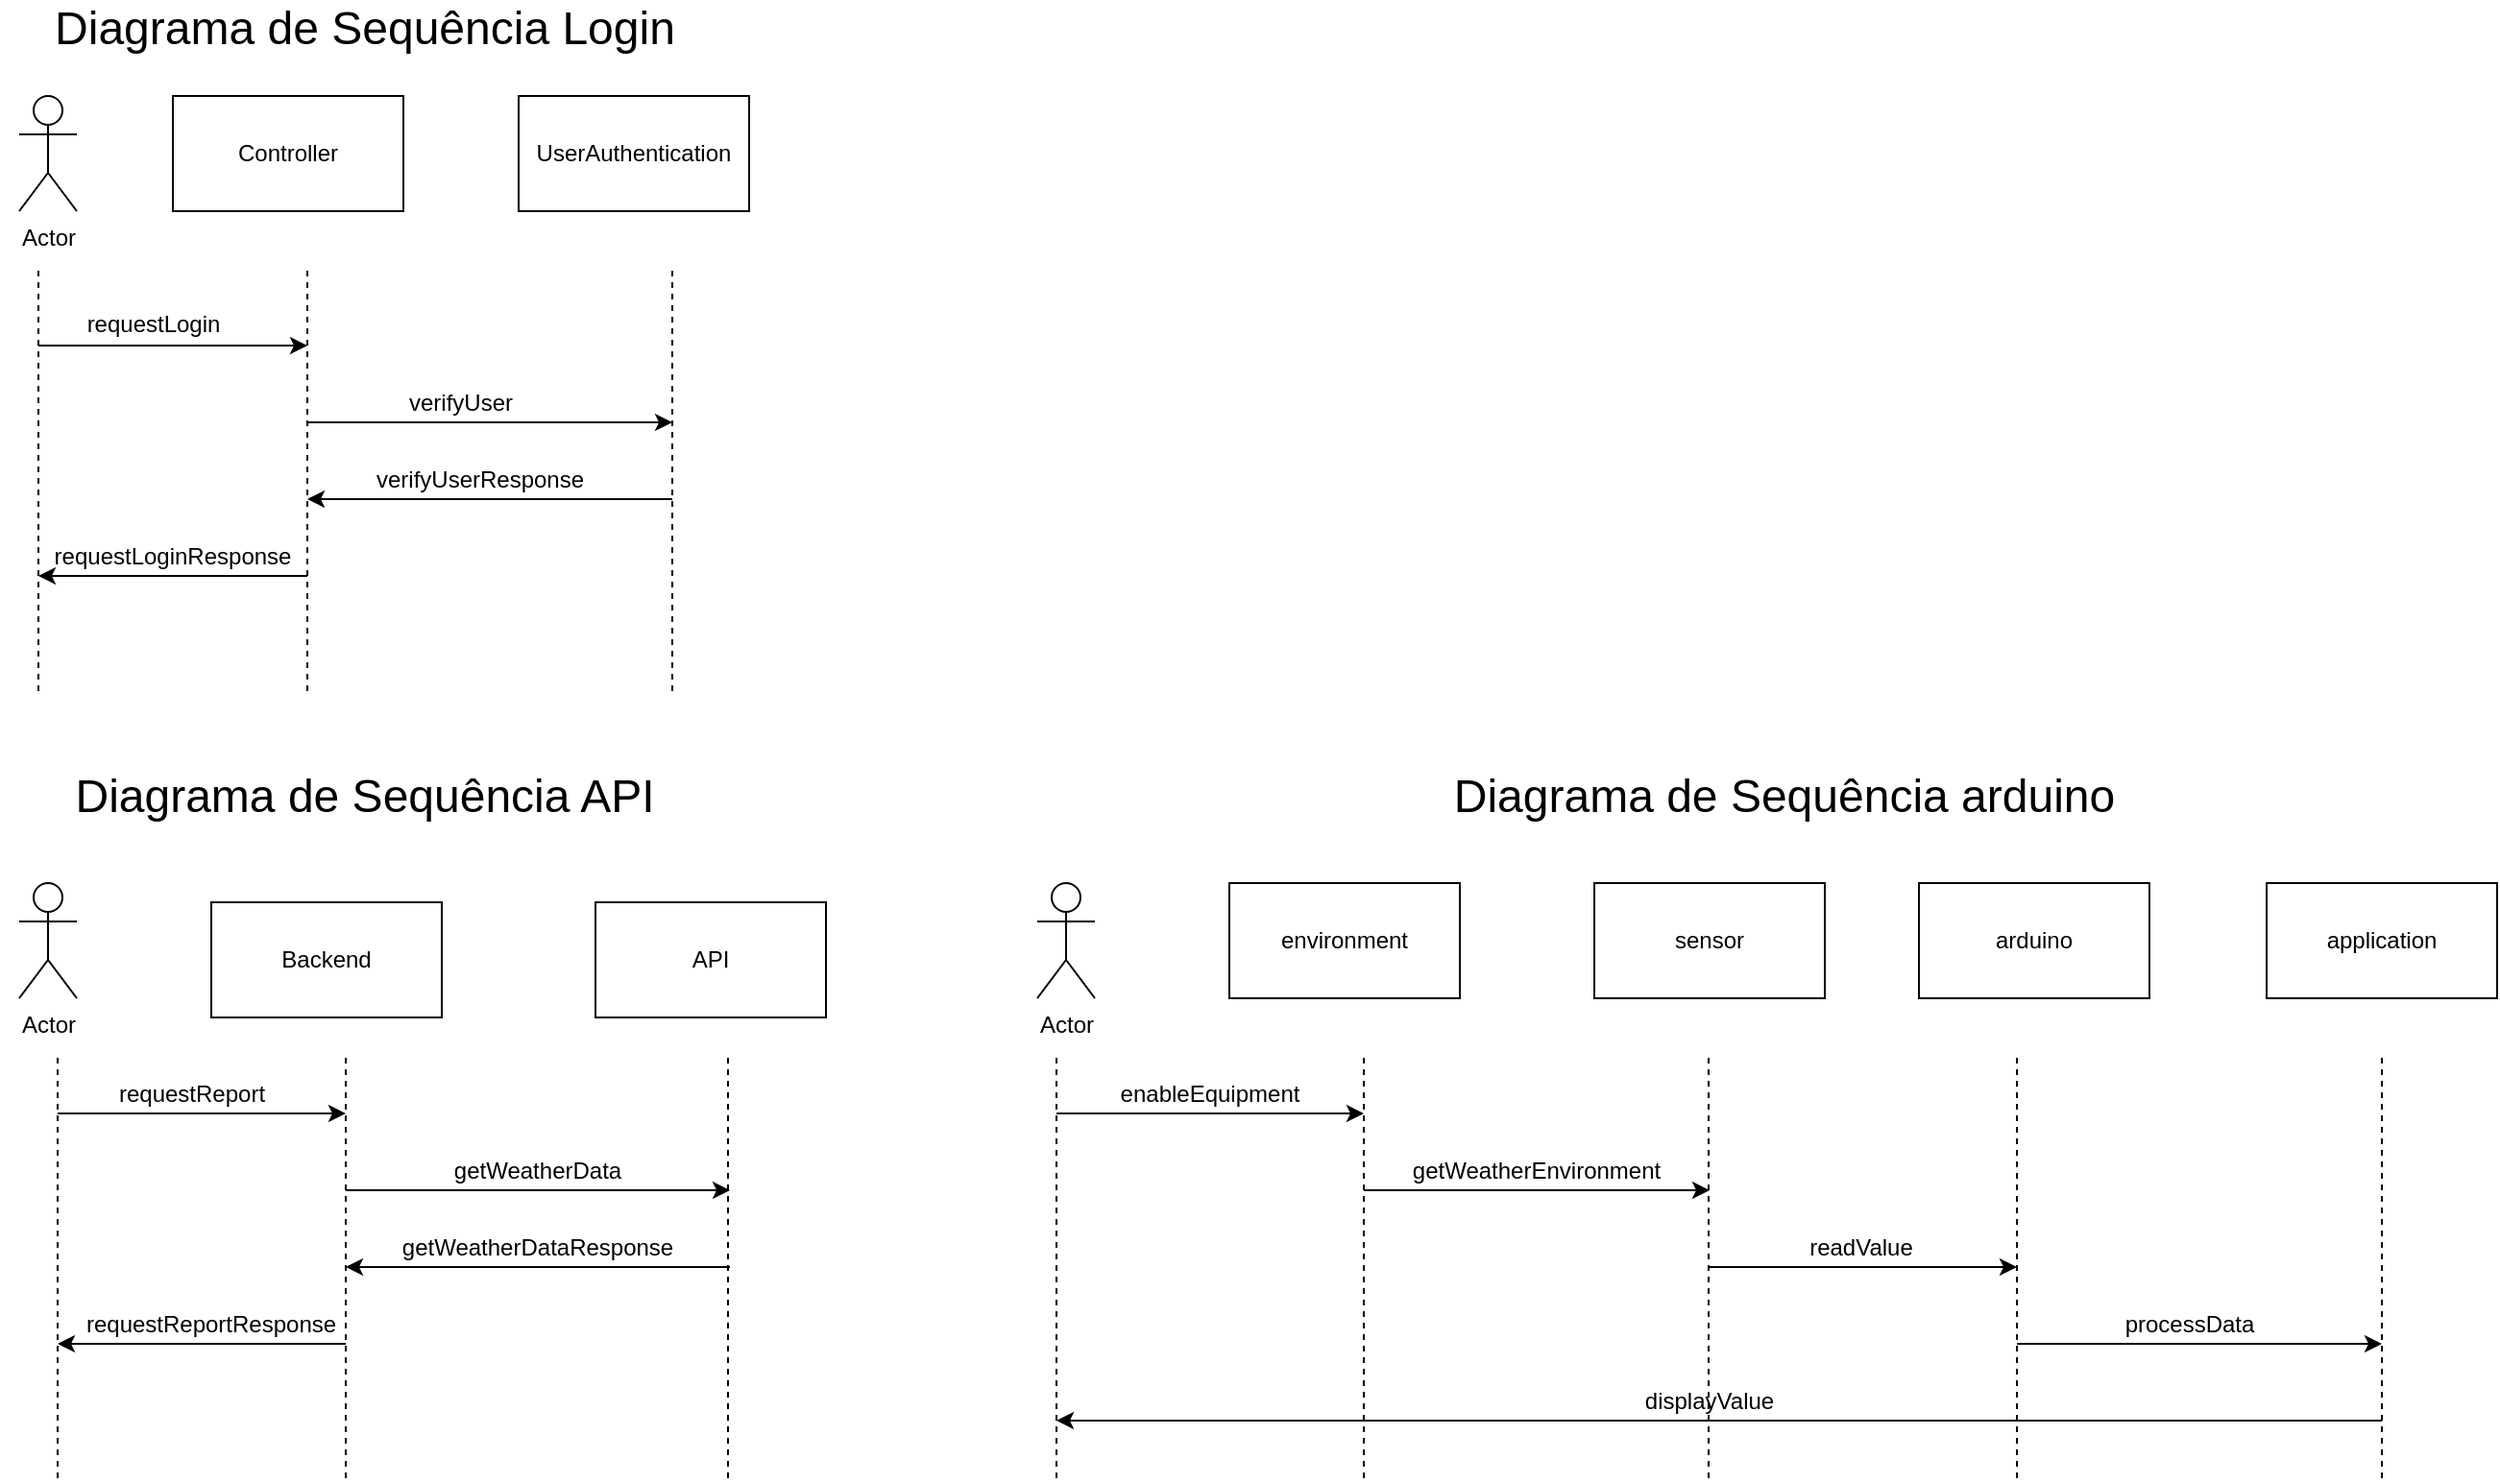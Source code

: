 <mxfile version="20.5.1" type="device"><diagram id="c1pcc0TJfmgeTa1niQSY" name="Página-1"><mxGraphModel dx="868" dy="482" grid="1" gridSize="10" guides="1" tooltips="1" connect="1" arrows="1" fold="1" page="1" pageScale="1" pageWidth="1169" pageHeight="827" math="0" shadow="0"><root><mxCell id="0"/><mxCell id="1" parent="0"/><mxCell id="HTv5npW2h4LdfkCBrUDI-1" value="Actor" style="shape=umlActor;verticalLabelPosition=bottom;verticalAlign=top;html=1;outlineConnect=0;" parent="1" vertex="1"><mxGeometry x="60" y="70" width="30" height="60" as="geometry"/></mxCell><mxCell id="HTv5npW2h4LdfkCBrUDI-3" value="" style="endArrow=none;dashed=1;html=1;rounded=0;" parent="1" edge="1"><mxGeometry width="50" height="50" relative="1" as="geometry"><mxPoint x="70" y="380" as="sourcePoint"/><mxPoint x="70" y="160" as="targetPoint"/></mxGeometry></mxCell><mxCell id="HTv5npW2h4LdfkCBrUDI-7" value="" style="endArrow=none;dashed=1;html=1;rounded=0;" parent="1" edge="1"><mxGeometry width="50" height="50" relative="1" as="geometry"><mxPoint x="210" y="380" as="sourcePoint"/><mxPoint x="210" y="160" as="targetPoint"/></mxGeometry></mxCell><mxCell id="HTv5npW2h4LdfkCBrUDI-8" value="Controller" style="rounded=0;whiteSpace=wrap;html=1;" parent="1" vertex="1"><mxGeometry x="140" y="70" width="120" height="60" as="geometry"/></mxCell><mxCell id="HTv5npW2h4LdfkCBrUDI-9" value="" style="endArrow=none;dashed=1;html=1;rounded=0;" parent="1" edge="1"><mxGeometry width="50" height="50" relative="1" as="geometry"><mxPoint x="400" y="380" as="sourcePoint"/><mxPoint x="400" y="160" as="targetPoint"/></mxGeometry></mxCell><mxCell id="HTv5npW2h4LdfkCBrUDI-10" value="UserAuthentication" style="rounded=0;whiteSpace=wrap;html=1;" parent="1" vertex="1"><mxGeometry x="320" y="70" width="120" height="60" as="geometry"/></mxCell><mxCell id="HTv5npW2h4LdfkCBrUDI-13" value="&lt;font style=&quot;font-size: 24px;&quot;&gt;Diagrama de Sequência Login&lt;/font&gt;" style="text;html=1;align=center;verticalAlign=middle;whiteSpace=wrap;rounded=0;" parent="1" vertex="1"><mxGeometry x="50" y="20" width="380" height="30" as="geometry"/></mxCell><mxCell id="HTv5npW2h4LdfkCBrUDI-16" value="" style="endArrow=classic;html=1;rounded=0;fontSize=24;" parent="1" edge="1"><mxGeometry width="50" height="50" relative="1" as="geometry"><mxPoint x="70" y="200" as="sourcePoint"/><mxPoint x="210" y="200" as="targetPoint"/></mxGeometry></mxCell><mxCell id="HTv5npW2h4LdfkCBrUDI-17" value="" style="endArrow=classic;html=1;rounded=0;fontSize=24;" parent="1" edge="1"><mxGeometry width="50" height="50" relative="1" as="geometry"><mxPoint x="210" y="240" as="sourcePoint"/><mxPoint x="400" y="240" as="targetPoint"/></mxGeometry></mxCell><mxCell id="HTv5npW2h4LdfkCBrUDI-18" value="" style="endArrow=classic;html=1;rounded=0;fontSize=24;" parent="1" edge="1"><mxGeometry relative="1" as="geometry"><mxPoint x="400" y="280" as="sourcePoint"/><mxPoint x="210" y="280" as="targetPoint"/></mxGeometry></mxCell><mxCell id="HTv5npW2h4LdfkCBrUDI-21" value="" style="endArrow=classic;html=1;rounded=0;fontSize=24;" parent="1" edge="1"><mxGeometry width="50" height="50" relative="1" as="geometry"><mxPoint x="210" y="320" as="sourcePoint"/><mxPoint x="70" y="320" as="targetPoint"/></mxGeometry></mxCell><mxCell id="HTv5npW2h4LdfkCBrUDI-22" value="&lt;font style=&quot;font-size: 12px;&quot;&gt;requestLogin&lt;/font&gt;" style="text;html=1;align=center;verticalAlign=middle;whiteSpace=wrap;rounded=0;fontSize=24;" parent="1" vertex="1"><mxGeometry x="100" y="170" width="60" height="30" as="geometry"/></mxCell><mxCell id="HTv5npW2h4LdfkCBrUDI-23" value="verifyUser" style="text;html=1;align=center;verticalAlign=middle;whiteSpace=wrap;rounded=0;fontSize=12;strokeWidth=1;perimeterSpacing=0;" parent="1" vertex="1"><mxGeometry x="260" y="210" width="60" height="40" as="geometry"/></mxCell><mxCell id="HTv5npW2h4LdfkCBrUDI-24" value="verifyUserResponse" style="text;html=1;align=center;verticalAlign=middle;whiteSpace=wrap;rounded=0;strokeWidth=1;fontSize=12;" parent="1" vertex="1"><mxGeometry x="270" y="250" width="60" height="40" as="geometry"/></mxCell><mxCell id="HTv5npW2h4LdfkCBrUDI-25" value="requestLoginResponse" style="text;html=1;align=center;verticalAlign=middle;whiteSpace=wrap;rounded=0;strokeWidth=1;fontSize=12;" parent="1" vertex="1"><mxGeometry x="110" y="290" width="60" height="40" as="geometry"/></mxCell><mxCell id="vZod1MM4W3KR-XdsgYPb-1" value="&lt;font style=&quot;font-size: 24px;&quot;&gt;Diagrama de Sequência API&lt;/font&gt;" style="text;html=1;strokeColor=none;fillColor=none;align=center;verticalAlign=middle;whiteSpace=wrap;rounded=0;" vertex="1" parent="1"><mxGeometry x="50" y="420" width="380" height="30" as="geometry"/></mxCell><mxCell id="vZod1MM4W3KR-XdsgYPb-2" value="Actor" style="shape=umlActor;verticalLabelPosition=bottom;verticalAlign=top;html=1;outlineConnect=0;" vertex="1" parent="1"><mxGeometry x="60" y="480" width="30" height="60" as="geometry"/></mxCell><mxCell id="vZod1MM4W3KR-XdsgYPb-3" value="Backend" style="rounded=0;whiteSpace=wrap;html=1;" vertex="1" parent="1"><mxGeometry x="160" y="490" width="120" height="60" as="geometry"/></mxCell><mxCell id="vZod1MM4W3KR-XdsgYPb-4" value="API" style="rounded=0;whiteSpace=wrap;html=1;" vertex="1" parent="1"><mxGeometry x="360" y="490" width="120" height="60" as="geometry"/></mxCell><mxCell id="vZod1MM4W3KR-XdsgYPb-5" value="" style="endArrow=none;dashed=1;html=1;rounded=0;" edge="1" parent="1"><mxGeometry width="50" height="50" relative="1" as="geometry"><mxPoint x="80" y="790" as="sourcePoint"/><mxPoint x="80" y="570" as="targetPoint"/></mxGeometry></mxCell><mxCell id="vZod1MM4W3KR-XdsgYPb-6" value="" style="endArrow=none;dashed=1;html=1;rounded=0;" edge="1" parent="1"><mxGeometry width="50" height="50" relative="1" as="geometry"><mxPoint x="230" y="790" as="sourcePoint"/><mxPoint x="230" y="570" as="targetPoint"/></mxGeometry></mxCell><mxCell id="vZod1MM4W3KR-XdsgYPb-7" value="" style="endArrow=none;dashed=1;html=1;rounded=0;" edge="1" parent="1"><mxGeometry width="50" height="50" relative="1" as="geometry"><mxPoint x="429" y="790" as="sourcePoint"/><mxPoint x="429" y="570" as="targetPoint"/></mxGeometry></mxCell><mxCell id="vZod1MM4W3KR-XdsgYPb-8" value="" style="endArrow=classic;html=1;rounded=0;" edge="1" parent="1"><mxGeometry width="50" height="50" relative="1" as="geometry"><mxPoint x="80" y="600" as="sourcePoint"/><mxPoint x="230" y="600" as="targetPoint"/></mxGeometry></mxCell><mxCell id="vZod1MM4W3KR-XdsgYPb-9" value="requestReport" style="text;html=1;strokeColor=none;fillColor=none;align=center;verticalAlign=middle;whiteSpace=wrap;rounded=0;" vertex="1" parent="1"><mxGeometry x="120" y="570" width="60" height="40" as="geometry"/></mxCell><mxCell id="vZod1MM4W3KR-XdsgYPb-10" value="" style="endArrow=classic;html=1;rounded=0;" edge="1" parent="1"><mxGeometry width="50" height="50" relative="1" as="geometry"><mxPoint x="230" y="640" as="sourcePoint"/><mxPoint x="430" y="640" as="targetPoint"/></mxGeometry></mxCell><mxCell id="vZod1MM4W3KR-XdsgYPb-11" value="" style="endArrow=classic;html=1;rounded=0;" edge="1" parent="1"><mxGeometry width="50" height="50" relative="1" as="geometry"><mxPoint x="430" y="680" as="sourcePoint"/><mxPoint x="230" y="680" as="targetPoint"/></mxGeometry></mxCell><mxCell id="vZod1MM4W3KR-XdsgYPb-12" value="" style="endArrow=classic;html=1;rounded=0;" edge="1" parent="1"><mxGeometry width="50" height="50" relative="1" as="geometry"><mxPoint x="230" y="720" as="sourcePoint"/><mxPoint x="80" y="720" as="targetPoint"/></mxGeometry></mxCell><mxCell id="vZod1MM4W3KR-XdsgYPb-13" value="getWeatherData" style="text;html=1;strokeColor=none;fillColor=none;align=center;verticalAlign=middle;whiteSpace=wrap;rounded=0;" vertex="1" parent="1"><mxGeometry x="300" y="610" width="60" height="40" as="geometry"/></mxCell><mxCell id="vZod1MM4W3KR-XdsgYPb-14" value="getWeatherDataResponse" style="text;html=1;strokeColor=none;fillColor=none;align=center;verticalAlign=middle;whiteSpace=wrap;rounded=0;" vertex="1" parent="1"><mxGeometry x="300" y="650" width="60" height="40" as="geometry"/></mxCell><mxCell id="vZod1MM4W3KR-XdsgYPb-15" value="requestReportResponse" style="text;html=1;strokeColor=none;fillColor=none;align=center;verticalAlign=middle;whiteSpace=wrap;rounded=0;" vertex="1" parent="1"><mxGeometry x="130" y="690" width="60" height="40" as="geometry"/></mxCell><mxCell id="vZod1MM4W3KR-XdsgYPb-16" value="&lt;font style=&quot;font-size: 24px;&quot;&gt;Diagrama de Sequência arduino&lt;/font&gt;" style="text;html=1;strokeColor=none;fillColor=none;align=center;verticalAlign=middle;whiteSpace=wrap;rounded=0;" vertex="1" parent="1"><mxGeometry x="789" y="420" width="380" height="30" as="geometry"/></mxCell><mxCell id="vZod1MM4W3KR-XdsgYPb-17" value="Actor" style="shape=umlActor;verticalLabelPosition=bottom;verticalAlign=top;html=1;outlineConnect=0;" vertex="1" parent="1"><mxGeometry x="590" y="480" width="30" height="60" as="geometry"/></mxCell><mxCell id="vZod1MM4W3KR-XdsgYPb-18" value="environment" style="rounded=0;whiteSpace=wrap;html=1;" vertex="1" parent="1"><mxGeometry x="690" y="480" width="120" height="60" as="geometry"/></mxCell><mxCell id="vZod1MM4W3KR-XdsgYPb-19" value="sensor" style="rounded=0;whiteSpace=wrap;html=1;" vertex="1" parent="1"><mxGeometry x="880" y="480" width="120" height="60" as="geometry"/></mxCell><mxCell id="vZod1MM4W3KR-XdsgYPb-20" value="arduino" style="rounded=0;whiteSpace=wrap;html=1;" vertex="1" parent="1"><mxGeometry x="1049" y="480" width="120" height="60" as="geometry"/></mxCell><mxCell id="vZod1MM4W3KR-XdsgYPb-21" value="application" style="rounded=0;whiteSpace=wrap;html=1;" vertex="1" parent="1"><mxGeometry x="1230" y="480" width="120" height="60" as="geometry"/></mxCell><mxCell id="vZod1MM4W3KR-XdsgYPb-22" value="" style="endArrow=none;dashed=1;html=1;rounded=0;" edge="1" parent="1"><mxGeometry width="50" height="50" relative="1" as="geometry"><mxPoint x="600" y="790" as="sourcePoint"/><mxPoint x="600" y="570" as="targetPoint"/></mxGeometry></mxCell><mxCell id="vZod1MM4W3KR-XdsgYPb-24" value="" style="endArrow=none;dashed=1;html=1;rounded=0;" edge="1" parent="1"><mxGeometry width="50" height="50" relative="1" as="geometry"><mxPoint x="760" y="790" as="sourcePoint"/><mxPoint x="760" y="570" as="targetPoint"/></mxGeometry></mxCell><mxCell id="vZod1MM4W3KR-XdsgYPb-25" value="" style="endArrow=none;dashed=1;html=1;rounded=0;" edge="1" parent="1"><mxGeometry width="50" height="50" relative="1" as="geometry"><mxPoint x="939.5" y="790" as="sourcePoint"/><mxPoint x="939.5" y="570" as="targetPoint"/></mxGeometry></mxCell><mxCell id="vZod1MM4W3KR-XdsgYPb-26" value="" style="endArrow=none;dashed=1;html=1;rounded=0;" edge="1" parent="1"><mxGeometry width="50" height="50" relative="1" as="geometry"><mxPoint x="1100" y="790" as="sourcePoint"/><mxPoint x="1100" y="570" as="targetPoint"/></mxGeometry></mxCell><mxCell id="vZod1MM4W3KR-XdsgYPb-27" value="" style="endArrow=none;dashed=1;html=1;rounded=0;" edge="1" parent="1"><mxGeometry width="50" height="50" relative="1" as="geometry"><mxPoint x="1290" y="790" as="sourcePoint"/><mxPoint x="1290" y="570" as="targetPoint"/></mxGeometry></mxCell><mxCell id="vZod1MM4W3KR-XdsgYPb-28" value="" style="endArrow=classic;html=1;rounded=0;" edge="1" parent="1"><mxGeometry width="50" height="50" relative="1" as="geometry"><mxPoint x="600" y="600" as="sourcePoint"/><mxPoint x="760" y="600" as="targetPoint"/></mxGeometry></mxCell><mxCell id="vZod1MM4W3KR-XdsgYPb-29" value="enableEquipment" style="text;html=1;strokeColor=none;fillColor=none;align=center;verticalAlign=middle;whiteSpace=wrap;rounded=0;" vertex="1" parent="1"><mxGeometry x="650" y="575" width="60" height="30" as="geometry"/></mxCell><mxCell id="vZod1MM4W3KR-XdsgYPb-30" value="" style="endArrow=classic;html=1;rounded=0;" edge="1" parent="1"><mxGeometry width="50" height="50" relative="1" as="geometry"><mxPoint x="1290" y="760" as="sourcePoint"/><mxPoint x="600" y="760" as="targetPoint"/></mxGeometry></mxCell><mxCell id="vZod1MM4W3KR-XdsgYPb-31" value="displayValue" style="text;html=1;strokeColor=none;fillColor=none;align=center;verticalAlign=middle;whiteSpace=wrap;rounded=0;" vertex="1" parent="1"><mxGeometry x="905" y="730" width="70" height="40" as="geometry"/></mxCell><mxCell id="vZod1MM4W3KR-XdsgYPb-32" value="" style="endArrow=classic;html=1;rounded=0;" edge="1" parent="1"><mxGeometry width="50" height="50" relative="1" as="geometry"><mxPoint x="760" y="640" as="sourcePoint"/><mxPoint x="940" y="640" as="targetPoint"/></mxGeometry></mxCell><mxCell id="vZod1MM4W3KR-XdsgYPb-33" value="" style="endArrow=classic;html=1;rounded=0;" edge="1" parent="1"><mxGeometry width="50" height="50" relative="1" as="geometry"><mxPoint x="940" y="680" as="sourcePoint"/><mxPoint x="1100" y="680" as="targetPoint"/></mxGeometry></mxCell><mxCell id="vZod1MM4W3KR-XdsgYPb-34" value="" style="endArrow=classic;html=1;rounded=0;" edge="1" parent="1"><mxGeometry width="50" height="50" relative="1" as="geometry"><mxPoint x="1100" y="720" as="sourcePoint"/><mxPoint x="1290" y="720" as="targetPoint"/></mxGeometry></mxCell><mxCell id="vZod1MM4W3KR-XdsgYPb-35" value="processData" style="text;html=1;strokeColor=none;fillColor=none;align=center;verticalAlign=middle;whiteSpace=wrap;rounded=0;" vertex="1" parent="1"><mxGeometry x="1160" y="695" width="60" height="30" as="geometry"/></mxCell><mxCell id="vZod1MM4W3KR-XdsgYPb-36" value="readValue" style="text;html=1;strokeColor=none;fillColor=none;align=center;verticalAlign=middle;whiteSpace=wrap;rounded=0;" vertex="1" parent="1"><mxGeometry x="989" y="655" width="60" height="30" as="geometry"/></mxCell><mxCell id="vZod1MM4W3KR-XdsgYPb-37" value="getWeatherEnvironment" style="text;html=1;strokeColor=none;fillColor=none;align=center;verticalAlign=middle;whiteSpace=wrap;rounded=0;" vertex="1" parent="1"><mxGeometry x="820" y="615" width="60" height="30" as="geometry"/></mxCell></root></mxGraphModel></diagram></mxfile>